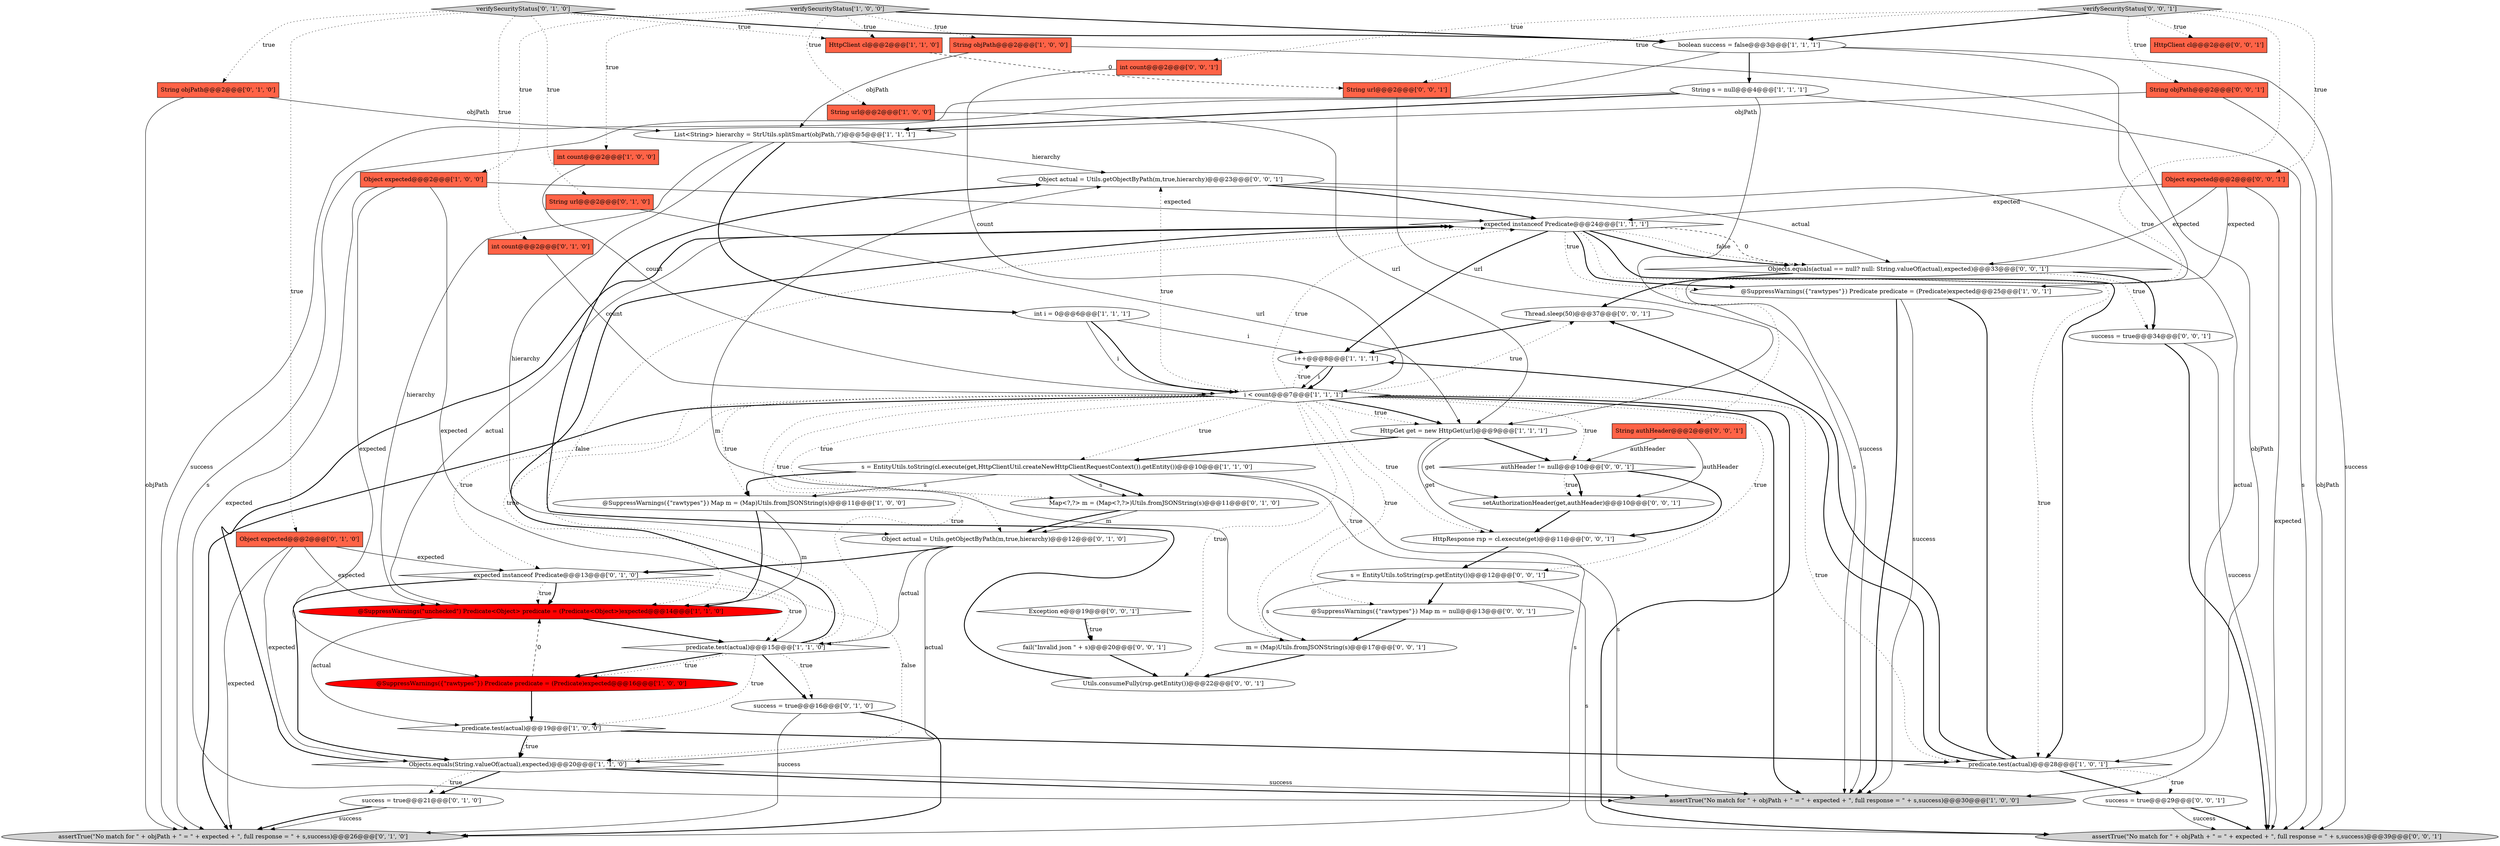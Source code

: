 digraph {
2 [style = filled, label = "String objPath@@@2@@@['1', '0', '0']", fillcolor = tomato, shape = box image = "AAA0AAABBB1BBB"];
19 [style = filled, label = "HttpClient cl@@@2@@@['1', '1', '0']", fillcolor = tomato, shape = box image = "AAA0AAABBB1BBB"];
50 [style = filled, label = "String authHeader@@@2@@@['0', '0', '1']", fillcolor = tomato, shape = box image = "AAA0AAABBB3BBB"];
55 [style = filled, label = "String url@@@2@@@['0', '0', '1']", fillcolor = tomato, shape = box image = "AAA0AAABBB3BBB"];
7 [style = filled, label = "expected instanceof Predicate@@@24@@@['1', '1', '1']", fillcolor = white, shape = diamond image = "AAA0AAABBB1BBB"];
35 [style = filled, label = "HttpResponse rsp = cl.execute(get)@@@11@@@['0', '0', '1']", fillcolor = white, shape = ellipse image = "AAA0AAABBB3BBB"];
26 [style = filled, label = "String url@@@2@@@['0', '1', '0']", fillcolor = tomato, shape = box image = "AAA0AAABBB2BBB"];
37 [style = filled, label = "Objects.equals(actual == null? null: String.valueOf(actual),expected)@@@33@@@['0', '0', '1']", fillcolor = white, shape = diamond image = "AAA0AAABBB3BBB"];
10 [style = filled, label = "Object expected@@@2@@@['1', '0', '0']", fillcolor = tomato, shape = box image = "AAA0AAABBB1BBB"];
29 [style = filled, label = "success = true@@@21@@@['0', '1', '0']", fillcolor = white, shape = ellipse image = "AAA0AAABBB2BBB"];
53 [style = filled, label = "success = true@@@29@@@['0', '0', '1']", fillcolor = white, shape = ellipse image = "AAA0AAABBB3BBB"];
12 [style = filled, label = "verifySecurityStatus['1', '0', '0']", fillcolor = lightgray, shape = diamond image = "AAA0AAABBB1BBB"];
14 [style = filled, label = "assertTrue(\"No match for \" + objPath + \" = \" + expected + \", full response = \" + s,success)@@@30@@@['1', '0', '0']", fillcolor = lightgray, shape = ellipse image = "AAA0AAABBB1BBB"];
27 [style = filled, label = "String objPath@@@2@@@['0', '1', '0']", fillcolor = tomato, shape = box image = "AAA0AAABBB2BBB"];
45 [style = filled, label = "assertTrue(\"No match for \" + objPath + \" = \" + expected + \", full response = \" + s,success)@@@39@@@['0', '0', '1']", fillcolor = lightgray, shape = ellipse image = "AAA0AAABBB3BBB"];
36 [style = filled, label = "Object actual = Utils.getObjectByPath(m,true,hierarchy)@@@23@@@['0', '0', '1']", fillcolor = white, shape = ellipse image = "AAA0AAABBB3BBB"];
48 [style = filled, label = "int count@@@2@@@['0', '0', '1']", fillcolor = tomato, shape = box image = "AAA0AAABBB3BBB"];
30 [style = filled, label = "Map<?,?> m = (Map<?,?>)Utils.fromJSONString(s)@@@11@@@['0', '1', '0']", fillcolor = white, shape = ellipse image = "AAA0AAABBB2BBB"];
22 [style = filled, label = "@SuppressWarnings({\"rawtypes\"}) Predicate predicate = (Predicate)expected@@@16@@@['1', '0', '0']", fillcolor = red, shape = ellipse image = "AAA1AAABBB1BBB"];
18 [style = filled, label = "predicate.test(actual)@@@19@@@['1', '0', '0']", fillcolor = white, shape = diamond image = "AAA0AAABBB1BBB"];
28 [style = filled, label = "expected instanceof Predicate@@@13@@@['0', '1', '0']", fillcolor = white, shape = diamond image = "AAA0AAABBB2BBB"];
52 [style = filled, label = "success = true@@@34@@@['0', '0', '1']", fillcolor = white, shape = ellipse image = "AAA0AAABBB3BBB"];
42 [style = filled, label = "m = (Map)Utils.fromJSONString(s)@@@17@@@['0', '0', '1']", fillcolor = white, shape = ellipse image = "AAA0AAABBB3BBB"];
46 [style = filled, label = "authHeader != null@@@10@@@['0', '0', '1']", fillcolor = white, shape = diamond image = "AAA0AAABBB3BBB"];
15 [style = filled, label = "boolean success = false@@@3@@@['1', '1', '1']", fillcolor = white, shape = ellipse image = "AAA0AAABBB1BBB"];
9 [style = filled, label = "List<String> hierarchy = StrUtils.splitSmart(objPath,'/')@@@5@@@['1', '1', '1']", fillcolor = white, shape = ellipse image = "AAA0AAABBB1BBB"];
41 [style = filled, label = "Exception e@@@19@@@['0', '0', '1']", fillcolor = white, shape = diamond image = "AAA0AAABBB3BBB"];
39 [style = filled, label = "fail(\"Invalid json \" + s)@@@20@@@['0', '0', '1']", fillcolor = white, shape = ellipse image = "AAA0AAABBB3BBB"];
51 [style = filled, label = "String objPath@@@2@@@['0', '0', '1']", fillcolor = tomato, shape = box image = "AAA0AAABBB3BBB"];
54 [style = filled, label = "@SuppressWarnings({\"rawtypes\"}) Map m = null@@@13@@@['0', '0', '1']", fillcolor = white, shape = ellipse image = "AAA0AAABBB3BBB"];
17 [style = filled, label = "int i = 0@@@6@@@['1', '1', '1']", fillcolor = white, shape = ellipse image = "AAA0AAABBB1BBB"];
24 [style = filled, label = "int count@@@2@@@['0', '1', '0']", fillcolor = tomato, shape = box image = "AAA0AAABBB2BBB"];
25 [style = filled, label = "assertTrue(\"No match for \" + objPath + \" = \" + expected + \", full response = \" + s,success)@@@26@@@['0', '1', '0']", fillcolor = lightgray, shape = ellipse image = "AAA0AAABBB2BBB"];
56 [style = filled, label = "s = EntityUtils.toString(rsp.getEntity())@@@12@@@['0', '0', '1']", fillcolor = white, shape = ellipse image = "AAA0AAABBB3BBB"];
23 [style = filled, label = "@SuppressWarnings({\"rawtypes\"}) Predicate predicate = (Predicate)expected@@@25@@@['1', '0', '1']", fillcolor = white, shape = ellipse image = "AAA0AAABBB1BBB"];
20 [style = filled, label = "i++@@@8@@@['1', '1', '1']", fillcolor = white, shape = ellipse image = "AAA0AAABBB1BBB"];
6 [style = filled, label = "@SuppressWarnings(\"unchecked\") Predicate<Object> predicate = (Predicate<Object>)expected@@@14@@@['1', '1', '0']", fillcolor = red, shape = ellipse image = "AAA1AAABBB1BBB"];
11 [style = filled, label = "predicate.test(actual)@@@15@@@['1', '1', '0']", fillcolor = white, shape = diamond image = "AAA0AAABBB1BBB"];
49 [style = filled, label = "Thread.sleep(50)@@@37@@@['0', '0', '1']", fillcolor = white, shape = ellipse image = "AAA0AAABBB3BBB"];
32 [style = filled, label = "Object actual = Utils.getObjectByPath(m,true,hierarchy)@@@12@@@['0', '1', '0']", fillcolor = white, shape = ellipse image = "AAA0AAABBB2BBB"];
44 [style = filled, label = "Utils.consumeFully(rsp.getEntity())@@@22@@@['0', '0', '1']", fillcolor = white, shape = ellipse image = "AAA0AAABBB3BBB"];
31 [style = filled, label = "verifySecurityStatus['0', '1', '0']", fillcolor = lightgray, shape = diamond image = "AAA0AAABBB2BBB"];
13 [style = filled, label = "predicate.test(actual)@@@28@@@['1', '0', '1']", fillcolor = white, shape = diamond image = "AAA0AAABBB1BBB"];
1 [style = filled, label = "String url@@@2@@@['1', '0', '0']", fillcolor = tomato, shape = box image = "AAA0AAABBB1BBB"];
4 [style = filled, label = "i < count@@@7@@@['1', '1', '1']", fillcolor = white, shape = diamond image = "AAA0AAABBB1BBB"];
0 [style = filled, label = "@SuppressWarnings({\"rawtypes\"}) Map m = (Map)Utils.fromJSONString(s)@@@11@@@['1', '0', '0']", fillcolor = white, shape = ellipse image = "AAA0AAABBB1BBB"];
33 [style = filled, label = "Object expected@@@2@@@['0', '1', '0']", fillcolor = tomato, shape = box image = "AAA0AAABBB2BBB"];
3 [style = filled, label = "String s = null@@@4@@@['1', '1', '1']", fillcolor = white, shape = ellipse image = "AAA0AAABBB1BBB"];
16 [style = filled, label = "Objects.equals(String.valueOf(actual),expected)@@@20@@@['1', '1', '0']", fillcolor = white, shape = diamond image = "AAA0AAABBB1BBB"];
34 [style = filled, label = "success = true@@@16@@@['0', '1', '0']", fillcolor = white, shape = ellipse image = "AAA0AAABBB2BBB"];
43 [style = filled, label = "verifySecurityStatus['0', '0', '1']", fillcolor = lightgray, shape = diamond image = "AAA0AAABBB3BBB"];
5 [style = filled, label = "s = EntityUtils.toString(cl.execute(get,HttpClientUtil.createNewHttpClientRequestContext()).getEntity())@@@10@@@['1', '1', '0']", fillcolor = white, shape = ellipse image = "AAA0AAABBB1BBB"];
21 [style = filled, label = "HttpGet get = new HttpGet(url)@@@9@@@['1', '1', '1']", fillcolor = white, shape = ellipse image = "AAA0AAABBB1BBB"];
38 [style = filled, label = "Object expected@@@2@@@['0', '0', '1']", fillcolor = tomato, shape = box image = "AAA0AAABBB3BBB"];
47 [style = filled, label = "setAuthorizationHeader(get,authHeader)@@@10@@@['0', '0', '1']", fillcolor = white, shape = ellipse image = "AAA0AAABBB3BBB"];
40 [style = filled, label = "HttpClient cl@@@2@@@['0', '0', '1']", fillcolor = tomato, shape = box image = "AAA0AAABBB3BBB"];
8 [style = filled, label = "int count@@@2@@@['1', '0', '0']", fillcolor = tomato, shape = box image = "AAA0AAABBB1BBB"];
28->11 [style = dotted, label="true"];
36->13 [style = solid, label="actual"];
4->56 [style = dotted, label="true"];
28->6 [style = bold, label=""];
4->25 [style = bold, label=""];
37->49 [style = bold, label=""];
12->8 [style = dotted, label="true"];
3->25 [style = solid, label="s"];
16->7 [style = bold, label=""];
4->44 [style = dotted, label="true"];
16->14 [style = solid, label="success"];
4->7 [style = dotted, label="true"];
43->51 [style = dotted, label="true"];
13->49 [style = bold, label=""];
15->14 [style = solid, label="success"];
56->54 [style = bold, label=""];
4->30 [style = dotted, label="true"];
28->6 [style = dotted, label="true"];
27->25 [style = solid, label="objPath"];
30->32 [style = solid, label="m"];
11->34 [style = dotted, label="true"];
21->46 [style = bold, label=""];
2->9 [style = solid, label="objPath"];
42->44 [style = bold, label=""];
5->0 [style = bold, label=""];
23->13 [style = bold, label=""];
43->55 [style = dotted, label="true"];
22->6 [style = dashed, label="0"];
6->11 [style = bold, label=""];
31->27 [style = dotted, label="true"];
4->42 [style = dotted, label="true"];
16->14 [style = bold, label=""];
4->36 [style = dotted, label="true"];
5->30 [style = bold, label=""];
24->4 [style = solid, label="count"];
29->25 [style = solid, label="success"];
31->19 [style = dotted, label="true"];
5->30 [style = solid, label="s"];
42->36 [style = solid, label="m"];
0->6 [style = solid, label="m"];
26->21 [style = solid, label="url"];
18->16 [style = dotted, label="true"];
5->14 [style = solid, label="s"];
7->13 [style = dotted, label="true"];
16->29 [style = bold, label=""];
4->0 [style = dotted, label="true"];
4->35 [style = dotted, label="true"];
12->2 [style = dotted, label="true"];
7->37 [style = bold, label=""];
4->21 [style = bold, label=""];
52->45 [style = bold, label=""];
9->17 [style = bold, label=""];
2->14 [style = solid, label="objPath"];
31->33 [style = dotted, label="true"];
17->20 [style = solid, label="i"];
4->28 [style = dotted, label="true"];
23->14 [style = bold, label=""];
4->45 [style = bold, label=""];
4->13 [style = dotted, label="true"];
33->25 [style = solid, label="expected"];
32->16 [style = solid, label="actual"];
22->18 [style = bold, label=""];
7->23 [style = dotted, label="true"];
53->45 [style = solid, label="success"];
28->16 [style = dotted, label="false"];
12->10 [style = dotted, label="true"];
33->16 [style = solid, label="expected"];
12->19 [style = dotted, label="true"];
10->14 [style = solid, label="expected"];
23->14 [style = solid, label="success"];
38->37 [style = solid, label="expected"];
38->7 [style = solid, label="expected"];
7->23 [style = bold, label=""];
21->35 [style = solid, label="get"];
38->23 [style = solid, label="expected"];
37->52 [style = dotted, label="true"];
19->55 [style = dashed, label="0"];
8->4 [style = solid, label="count"];
4->32 [style = dotted, label="true"];
48->4 [style = solid, label="count"];
33->6 [style = solid, label="expected"];
15->45 [style = solid, label="success"];
10->11 [style = solid, label="expected"];
3->45 [style = solid, label="s"];
15->25 [style = solid, label="success"];
4->5 [style = dotted, label="true"];
43->38 [style = dotted, label="true"];
51->45 [style = solid, label="objPath"];
4->14 [style = bold, label=""];
9->32 [style = solid, label="hierarchy"];
46->47 [style = dotted, label="true"];
5->25 [style = solid, label="s"];
4->11 [style = dotted, label="true"];
13->53 [style = dotted, label="true"];
21->47 [style = solid, label="get"];
30->32 [style = bold, label=""];
4->54 [style = dotted, label="true"];
7->20 [style = bold, label=""];
15->3 [style = bold, label=""];
54->42 [style = bold, label=""];
34->25 [style = solid, label="success"];
3->14 [style = solid, label="s"];
9->36 [style = solid, label="hierarchy"];
3->9 [style = bold, label=""];
21->5 [style = bold, label=""];
4->21 [style = dotted, label="true"];
9->6 [style = solid, label="hierarchy"];
33->28 [style = solid, label="expected"];
4->46 [style = dotted, label="true"];
52->45 [style = solid, label="success"];
43->48 [style = dotted, label="true"];
27->9 [style = solid, label="objPath"];
46->35 [style = bold, label=""];
11->22 [style = bold, label=""];
43->40 [style = dotted, label="true"];
10->22 [style = solid, label="expected"];
37->52 [style = bold, label=""];
20->4 [style = solid, label="i"];
56->42 [style = solid, label="s"];
38->45 [style = solid, label="expected"];
16->29 [style = dotted, label="true"];
5->0 [style = solid, label="s"];
49->20 [style = bold, label=""];
17->4 [style = bold, label=""];
32->11 [style = solid, label="actual"];
50->46 [style = solid, label="authHeader"];
10->7 [style = solid, label="expected"];
18->16 [style = bold, label=""];
7->13 [style = bold, label=""];
4->6 [style = dotted, label="true"];
50->47 [style = solid, label="authHeader"];
56->45 [style = solid, label="s"];
34->25 [style = bold, label=""];
44->36 [style = bold, label=""];
43->50 [style = dotted, label="true"];
17->4 [style = solid, label="i"];
39->44 [style = bold, label=""];
13->53 [style = bold, label=""];
0->6 [style = bold, label=""];
36->37 [style = solid, label="actual"];
12->15 [style = bold, label=""];
4->20 [style = dotted, label="true"];
12->1 [style = dotted, label="true"];
29->25 [style = bold, label=""];
41->39 [style = dotted, label="true"];
11->18 [style = dotted, label="true"];
35->56 [style = bold, label=""];
46->47 [style = bold, label=""];
47->35 [style = bold, label=""];
28->16 [style = bold, label=""];
31->15 [style = bold, label=""];
11->22 [style = dotted, label="true"];
1->21 [style = solid, label="url"];
51->9 [style = solid, label="objPath"];
20->4 [style = bold, label=""];
4->49 [style = dotted, label="true"];
11->34 [style = bold, label=""];
6->18 [style = solid, label="actual"];
43->15 [style = bold, label=""];
36->7 [style = bold, label=""];
31->26 [style = dotted, label="true"];
7->37 [style = dotted, label="false"];
6->7 [style = solid, label="actual"];
18->13 [style = bold, label=""];
55->21 [style = solid, label="url"];
7->37 [style = dashed, label="0"];
31->24 [style = dotted, label="true"];
41->39 [style = bold, label=""];
32->28 [style = bold, label=""];
53->45 [style = bold, label=""];
11->7 [style = bold, label=""];
13->20 [style = bold, label=""];
11->7 [style = dotted, label="false"];
}
